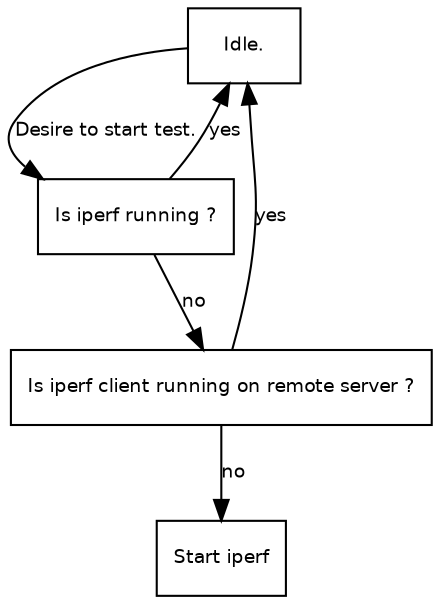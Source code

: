 digraph netem {
    edge [
        splines = true
        bgcolor = white
        fontname = Helvetica
        fontsize = 9
   ]

    graph [
        splines = true
        bgcolor = white
        fontname = Helvetica
        fontsize = 9
   ]

    node [
        fontname = Helvetica
        fontsize = 9
        shape = box
   ]
    
    idle [label="Idle."]
    is_iperf_running [label = "Is iperf running ?"]
    is_remote_iperf_running [label = "Is iperf client running on remote server ?"]
    start_iperf [label = "Start iperf"]
    
    /* connections */
    idle -> is_iperf_running [label = "Desire to start test."]
    is_iperf_running -> is_remote_iperf_running [label = "no"]
    is_remote_iperf_running -> start_iperf [label = "no"]
    is_iperf_running -> idle [label = "yes"]
    is_remote_iperf_running -> idle [label = "yes"]
}


